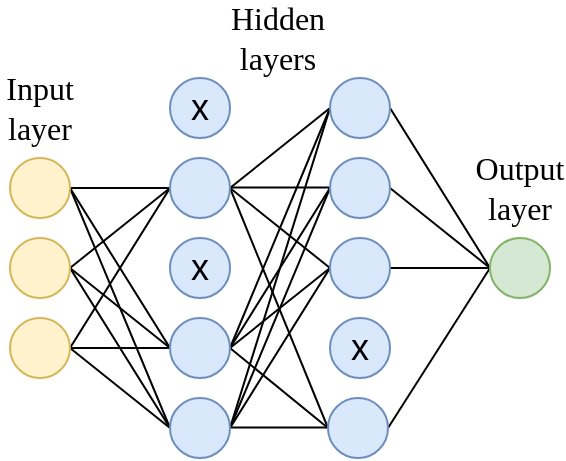 <mxfile version="13.6.6" type="device"><diagram id="wyvYSxyy9mP0nuuE5lwd" name="Page-1"><mxGraphModel dx="813" dy="437" grid="1" gridSize="10" guides="1" tooltips="1" connect="1" arrows="1" fold="1" page="1" pageScale="1" pageWidth="827" pageHeight="1169" math="1" shadow="0" extFonts="Old Standard TT^https://fonts.googleapis.com/css?family=Old+Standard+TT"><root><mxCell id="0"/><mxCell id="1" parent="0"/><mxCell id="2ZrUHVWWdNkFMq_4CjiW-25" value="" style="endArrow=none;html=1;strokeColor=#000000;exitX=1;exitY=0.5;exitDx=0;exitDy=0;entryX=0;entryY=0.5;entryDx=0;entryDy=0;" parent="1" source="2ZrUHVWWdNkFMq_4CjiW-1" target="2ZrUHVWWdNkFMq_4CjiW-11" edge="1"><mxGeometry width="50" height="50" relative="1" as="geometry"><mxPoint x="280" y="275" as="sourcePoint"/><mxPoint x="330" y="235" as="targetPoint"/></mxGeometry></mxCell><mxCell id="2ZrUHVWWdNkFMq_4CjiW-27" value="" style="endArrow=none;html=1;strokeColor=#000000;exitX=1;exitY=0.5;exitDx=0;exitDy=0;entryX=0;entryY=0.5;entryDx=0;entryDy=0;" parent="1" source="2ZrUHVWWdNkFMq_4CjiW-1" target="2ZrUHVWWdNkFMq_4CjiW-9" edge="1"><mxGeometry width="50" height="50" relative="1" as="geometry"><mxPoint x="280" y="275" as="sourcePoint"/><mxPoint x="330" y="315" as="targetPoint"/></mxGeometry></mxCell><mxCell id="2ZrUHVWWdNkFMq_4CjiW-28" value="" style="endArrow=none;html=1;strokeColor=#000000;exitX=1;exitY=0.5;exitDx=0;exitDy=0;entryX=0;entryY=0.5;entryDx=0;entryDy=0;" parent="1" source="2ZrUHVWWdNkFMq_4CjiW-1" target="2ZrUHVWWdNkFMq_4CjiW-8" edge="1"><mxGeometry width="50" height="50" relative="1" as="geometry"><mxPoint x="280" y="275" as="sourcePoint"/><mxPoint x="330" y="355" as="targetPoint"/></mxGeometry></mxCell><mxCell id="2ZrUHVWWdNkFMq_4CjiW-43" value="" style="endArrow=none;html=1;strokeColor=#000000;exitX=1;exitY=0.5;exitDx=0;exitDy=0;entryX=0;entryY=0.5;entryDx=0;entryDy=0;" parent="1" source="2ZrUHVWWdNkFMq_4CjiW-2" target="2ZrUHVWWdNkFMq_4CjiW-11" edge="1"><mxGeometry width="50" height="50" relative="1" as="geometry"><mxPoint x="280" y="435" as="sourcePoint"/><mxPoint x="330" y="235" as="targetPoint"/></mxGeometry></mxCell><mxCell id="2ZrUHVWWdNkFMq_4CjiW-45" value="" style="endArrow=none;html=1;strokeColor=#000000;exitX=1;exitY=0.5;exitDx=0;exitDy=0;entryX=0;entryY=0.5;entryDx=0;entryDy=0;" parent="1" source="2ZrUHVWWdNkFMq_4CjiW-2" target="2ZrUHVWWdNkFMq_4CjiW-9" edge="1"><mxGeometry width="50" height="50" relative="1" as="geometry"><mxPoint x="280" y="315" as="sourcePoint"/><mxPoint x="330" y="315" as="targetPoint"/></mxGeometry></mxCell><mxCell id="2ZrUHVWWdNkFMq_4CjiW-46" value="" style="endArrow=none;html=1;strokeColor=#000000;exitX=1;exitY=0.5;exitDx=0;exitDy=0;entryX=0;entryY=0.5;entryDx=0;entryDy=0;" parent="1" source="2ZrUHVWWdNkFMq_4CjiW-2" target="2ZrUHVWWdNkFMq_4CjiW-8" edge="1"><mxGeometry width="50" height="50" relative="1" as="geometry"><mxPoint x="280" y="315" as="sourcePoint"/><mxPoint x="330" y="355" as="targetPoint"/></mxGeometry></mxCell><mxCell id="2ZrUHVWWdNkFMq_4CjiW-49" value="" style="endArrow=none;html=1;strokeColor=#000000;exitX=1;exitY=0.5;exitDx=0;exitDy=0;entryX=0;entryY=0.5;entryDx=0;entryDy=0;" parent="1" source="2ZrUHVWWdNkFMq_4CjiW-3" target="2ZrUHVWWdNkFMq_4CjiW-11" edge="1"><mxGeometry width="50" height="50" relative="1" as="geometry"><mxPoint x="280" y="355" as="sourcePoint"/><mxPoint x="330" y="235" as="targetPoint"/></mxGeometry></mxCell><mxCell id="2ZrUHVWWdNkFMq_4CjiW-51" value="" style="endArrow=none;html=1;strokeColor=#000000;exitX=1;exitY=0.5;exitDx=0;exitDy=0;entryX=0;entryY=0.5;entryDx=0;entryDy=0;" parent="1" source="2ZrUHVWWdNkFMq_4CjiW-3" target="2ZrUHVWWdNkFMq_4CjiW-9" edge="1"><mxGeometry width="50" height="50" relative="1" as="geometry"><mxPoint x="280" y="355" as="sourcePoint"/><mxPoint x="330" y="315" as="targetPoint"/></mxGeometry></mxCell><mxCell id="2ZrUHVWWdNkFMq_4CjiW-52" value="" style="endArrow=none;html=1;strokeColor=#000000;exitX=1;exitY=0.5;exitDx=0;exitDy=0;entryX=0;entryY=0.5;entryDx=0;entryDy=0;" parent="1" source="2ZrUHVWWdNkFMq_4CjiW-3" target="2ZrUHVWWdNkFMq_4CjiW-8" edge="1"><mxGeometry width="50" height="50" relative="1" as="geometry"><mxPoint x="280" y="355" as="sourcePoint"/><mxPoint x="330" y="355" as="targetPoint"/></mxGeometry></mxCell><mxCell id="2ZrUHVWWdNkFMq_4CjiW-67" value="" style="endArrow=none;html=1;strokeColor=#000000;exitX=1;exitY=0.5;exitDx=0;exitDy=0;entryX=0;entryY=0.5;entryDx=0;entryDy=0;" parent="1" source="2ZrUHVWWdNkFMq_4CjiW-13" target="2ZrUHVWWdNkFMq_4CjiW-21" edge="1"><mxGeometry width="50" height="50" relative="1" as="geometry"><mxPoint x="280" y="435" as="sourcePoint"/><mxPoint x="330" y="475" as="targetPoint"/></mxGeometry></mxCell><mxCell id="2ZrUHVWWdNkFMq_4CjiW-68" value="" style="endArrow=none;html=1;strokeColor=#000000;exitX=1;exitY=0.5;exitDx=0;exitDy=0;entryX=0;entryY=0.5;entryDx=0;entryDy=0;" parent="1" source="2ZrUHVWWdNkFMq_4CjiW-14" target="2ZrUHVWWdNkFMq_4CjiW-21" edge="1"><mxGeometry width="50" height="50" relative="1" as="geometry"><mxPoint x="440" y="235" as="sourcePoint"/><mxPoint x="490" y="355" as="targetPoint"/></mxGeometry></mxCell><mxCell id="2ZrUHVWWdNkFMq_4CjiW-69" value="" style="endArrow=none;html=1;strokeColor=#000000;exitX=1;exitY=0.5;exitDx=0;exitDy=0;entryX=0;entryY=0.5;entryDx=0;entryDy=0;" parent="1" source="2ZrUHVWWdNkFMq_4CjiW-15" target="2ZrUHVWWdNkFMq_4CjiW-21" edge="1"><mxGeometry width="50" height="50" relative="1" as="geometry"><mxPoint x="440" y="275" as="sourcePoint"/><mxPoint x="490" y="355" as="targetPoint"/></mxGeometry></mxCell><mxCell id="2ZrUHVWWdNkFMq_4CjiW-71" value="" style="endArrow=none;html=1;strokeColor=#000000;exitX=1;exitY=0.5;exitDx=0;exitDy=0;entryX=0;entryY=0.5;entryDx=0;entryDy=0;" parent="1" source="2ZrUHVWWdNkFMq_4CjiW-17" target="2ZrUHVWWdNkFMq_4CjiW-21" edge="1"><mxGeometry width="50" height="50" relative="1" as="geometry"><mxPoint x="440" y="355" as="sourcePoint"/><mxPoint x="490" y="355" as="targetPoint"/></mxGeometry></mxCell><mxCell id="2ZrUHVWWdNkFMq_4CjiW-75" value="" style="endArrow=none;html=1;strokeColor=#000000;exitX=1;exitY=0.5;exitDx=0;exitDy=0;entryX=0;entryY=0.5;entryDx=0;entryDy=0;" parent="1" edge="1"><mxGeometry width="50" height="50" relative="1" as="geometry"><mxPoint x="350" y="264.76" as="sourcePoint"/><mxPoint x="400" y="264.76" as="targetPoint"/></mxGeometry></mxCell><mxCell id="2ZrUHVWWdNkFMq_4CjiW-78" value="" style="endArrow=none;html=1;strokeColor=#000000;exitX=1;exitY=0.5;exitDx=0;exitDy=0;entryX=0;entryY=0.5;entryDx=0;entryDy=0;" parent="1" edge="1"><mxGeometry width="50" height="50" relative="1" as="geometry"><mxPoint x="350" y="384.76" as="sourcePoint"/><mxPoint x="400" y="384.76" as="targetPoint"/></mxGeometry></mxCell><mxCell id="2ZrUHVWWdNkFMq_4CjiW-84" value="" style="endArrow=none;html=1;strokeColor=#000000;exitX=1;exitY=0.5;exitDx=0;exitDy=0;entryX=0;entryY=0.5;entryDx=0;entryDy=0;" parent="1" source="2ZrUHVWWdNkFMq_4CjiW-9" target="2ZrUHVWWdNkFMq_4CjiW-15" edge="1"><mxGeometry width="50" height="50" relative="1" as="geometry"><mxPoint x="360" y="395" as="sourcePoint"/><mxPoint x="410" y="355" as="targetPoint"/></mxGeometry></mxCell><mxCell id="2ZrUHVWWdNkFMq_4CjiW-86" value="" style="endArrow=none;html=1;strokeColor=#000000;exitX=1;exitY=0.5;exitDx=0;exitDy=0;entryX=0;entryY=0.5;entryDx=0;entryDy=0;" parent="1" source="2ZrUHVWWdNkFMq_4CjiW-11" target="2ZrUHVWWdNkFMq_4CjiW-13" edge="1"><mxGeometry width="50" height="50" relative="1" as="geometry"><mxPoint x="360" y="315" as="sourcePoint"/><mxPoint x="410" y="275" as="targetPoint"/></mxGeometry></mxCell><mxCell id="2ZrUHVWWdNkFMq_4CjiW-88" value="" style="endArrow=none;html=1;strokeColor=#000000;exitX=1;exitY=0.5;exitDx=0;exitDy=0;entryX=0;entryY=0.5;entryDx=0;entryDy=0;" parent="1" source="2ZrUHVWWdNkFMq_4CjiW-11" target="2ZrUHVWWdNkFMq_4CjiW-15" edge="1"><mxGeometry width="50" height="50" relative="1" as="geometry"><mxPoint x="360" y="235" as="sourcePoint"/><mxPoint x="410" y="275" as="targetPoint"/></mxGeometry></mxCell><mxCell id="2ZrUHVWWdNkFMq_4CjiW-90" value="" style="endArrow=none;html=1;strokeColor=#000000;exitX=1;exitY=0.5;exitDx=0;exitDy=0;entryX=0;entryY=0.5;entryDx=0;entryDy=0;" parent="1" source="2ZrUHVWWdNkFMq_4CjiW-9" target="2ZrUHVWWdNkFMq_4CjiW-17" edge="1"><mxGeometry width="50" height="50" relative="1" as="geometry"><mxPoint x="360" y="315" as="sourcePoint"/><mxPoint x="410" y="355" as="targetPoint"/></mxGeometry></mxCell><mxCell id="2ZrUHVWWdNkFMq_4CjiW-101" value="" style="endArrow=none;html=1;strokeColor=#000000;exitX=1;exitY=0.5;exitDx=0;exitDy=0;entryX=0;entryY=0.5;entryDx=0;entryDy=0;" parent="1" source="2ZrUHVWWdNkFMq_4CjiW-11" target="2ZrUHVWWdNkFMq_4CjiW-17" edge="1"><mxGeometry width="50" height="50" relative="1" as="geometry"><mxPoint x="360" y="275" as="sourcePoint"/><mxPoint x="410" y="355" as="targetPoint"/></mxGeometry></mxCell><mxCell id="2ZrUHVWWdNkFMq_4CjiW-109" value="" style="endArrow=none;html=1;strokeColor=#000000;exitX=1;exitY=0.5;exitDx=0;exitDy=0;entryX=0;entryY=0.5;entryDx=0;entryDy=0;" parent="1" source="2ZrUHVWWdNkFMq_4CjiW-9" target="2ZrUHVWWdNkFMq_4CjiW-13" edge="1"><mxGeometry width="50" height="50" relative="1" as="geometry"><mxPoint x="360" y="315" as="sourcePoint"/><mxPoint x="410" y="475" as="targetPoint"/></mxGeometry></mxCell><mxCell id="2ZrUHVWWdNkFMq_4CjiW-110" value="" style="endArrow=none;html=1;strokeColor=#000000;exitX=1;exitY=0.5;exitDx=0;exitDy=0;entryX=0;entryY=0.5;entryDx=0;entryDy=0;" parent="1" source="2ZrUHVWWdNkFMq_4CjiW-9" target="2ZrUHVWWdNkFMq_4CjiW-14" edge="1"><mxGeometry width="50" height="50" relative="1" as="geometry"><mxPoint x="360" y="355" as="sourcePoint"/><mxPoint x="410" y="235" as="targetPoint"/></mxGeometry></mxCell><mxCell id="2ZrUHVWWdNkFMq_4CjiW-114" value="" style="endArrow=none;html=1;strokeColor=#000000;exitX=1;exitY=0.5;exitDx=0;exitDy=0;entryX=0;entryY=0.5;entryDx=0;entryDy=0;" parent="1" source="2ZrUHVWWdNkFMq_4CjiW-8" target="2ZrUHVWWdNkFMq_4CjiW-15" edge="1"><mxGeometry width="50" height="50" relative="1" as="geometry"><mxPoint x="360" y="395" as="sourcePoint"/><mxPoint x="410" y="475" as="targetPoint"/></mxGeometry></mxCell><mxCell id="2ZrUHVWWdNkFMq_4CjiW-115" value="" style="endArrow=none;html=1;strokeColor=#000000;exitX=1;exitY=0.5;exitDx=0;exitDy=0;entryX=0;entryY=0.5;entryDx=0;entryDy=0;" parent="1" source="2ZrUHVWWdNkFMq_4CjiW-8" target="2ZrUHVWWdNkFMq_4CjiW-14" edge="1"><mxGeometry width="50" height="50" relative="1" as="geometry"><mxPoint x="360" y="395" as="sourcePoint"/><mxPoint x="410" y="315" as="targetPoint"/></mxGeometry></mxCell><mxCell id="2ZrUHVWWdNkFMq_4CjiW-116" value="" style="endArrow=none;html=1;strokeColor=#000000;exitX=1;exitY=0.5;exitDx=0;exitDy=0;entryX=0;entryY=0.5;entryDx=0;entryDy=0;" parent="1" source="2ZrUHVWWdNkFMq_4CjiW-8" target="2ZrUHVWWdNkFMq_4CjiW-13" edge="1"><mxGeometry width="50" height="50" relative="1" as="geometry"><mxPoint x="360" y="395" as="sourcePoint"/><mxPoint x="410" y="275" as="targetPoint"/></mxGeometry></mxCell><mxCell id="wVoEas3Nscf-EZQ4JhxS-1" value="&lt;div style=&quot;font-size: 16px&quot;&gt;&lt;font style=&quot;font-size: 16px&quot;&gt;Input&lt;/font&gt;&lt;/div&gt;&lt;div style=&quot;font-size: 16px&quot;&gt;&lt;font style=&quot;font-size: 16px&quot;&gt;layer&lt;br&gt;&lt;/font&gt;&lt;/div&gt;" style="text;html=1;strokeColor=none;fillColor=none;align=center;verticalAlign=middle;whiteSpace=wrap;rounded=0;fontFamily=lmodern;" parent="1" vertex="1"><mxGeometry x="235" y="215" width="40" height="20" as="geometry"/></mxCell><mxCell id="wVoEas3Nscf-EZQ4JhxS-2" value="&lt;div style=&quot;font-size: 16px&quot;&gt;&lt;font style=&quot;font-size: 16px&quot;&gt;Hidden&lt;br&gt;&lt;/font&gt;&lt;/div&gt;&lt;div style=&quot;font-size: 16px&quot;&gt;&lt;font style=&quot;font-size: 16px&quot;&gt;layers&lt;br&gt;&lt;/font&gt;&lt;/div&gt;" style="text;html=1;strokeColor=none;fillColor=none;align=center;verticalAlign=middle;whiteSpace=wrap;rounded=0;fontFamily=lmodern;" parent="1" vertex="1"><mxGeometry x="349" y="180" width="50" height="20" as="geometry"/></mxCell><mxCell id="wVoEas3Nscf-EZQ4JhxS-3" value="&lt;div style=&quot;font-size: 16px&quot;&gt;&lt;font style=&quot;font-size: 16px&quot;&gt;Output&lt;/font&gt;&lt;/div&gt;&lt;div style=&quot;font-size: 16px&quot;&gt;&lt;font style=&quot;font-size: 16px&quot;&gt;layer&lt;br&gt;&lt;/font&gt;&lt;/div&gt;" style="text;html=1;strokeColor=none;fillColor=none;align=center;verticalAlign=middle;whiteSpace=wrap;rounded=0;fontFamily=lmodern;" parent="1" vertex="1"><mxGeometry x="475" y="255" width="40" height="20" as="geometry"/></mxCell><mxCell id="2ZrUHVWWdNkFMq_4CjiW-1" value="" style="ellipse;whiteSpace=wrap;html=1;aspect=fixed;fillColor=#fff2cc;strokeColor=#d6b656;" parent="1" vertex="1"><mxGeometry x="240" y="250" width="30" height="30" as="geometry"/></mxCell><mxCell id="2ZrUHVWWdNkFMq_4CjiW-2" value="" style="ellipse;whiteSpace=wrap;html=1;aspect=fixed;fillColor=#fff2cc;strokeColor=#d6b656;" parent="1" vertex="1"><mxGeometry x="240" y="290" width="30" height="30" as="geometry"/></mxCell><mxCell id="2ZrUHVWWdNkFMq_4CjiW-3" value="" style="ellipse;whiteSpace=wrap;html=1;aspect=fixed;fillColor=#fff2cc;strokeColor=#d6b656;" parent="1" vertex="1"><mxGeometry x="240" y="330" width="30" height="30" as="geometry"/></mxCell><mxCell id="2ZrUHVWWdNkFMq_4CjiW-8" value="" style="ellipse;whiteSpace=wrap;html=1;aspect=fixed;fillColor=#dae8fc;strokeColor=#6c8ebf;" parent="1" vertex="1"><mxGeometry x="320" y="370" width="30" height="30" as="geometry"/></mxCell><mxCell id="2ZrUHVWWdNkFMq_4CjiW-9" value="" style="ellipse;whiteSpace=wrap;html=1;aspect=fixed;fillColor=#dae8fc;strokeColor=#6c8ebf;" parent="1" vertex="1"><mxGeometry x="320" y="330" width="30" height="30" as="geometry"/></mxCell><mxCell id="2ZrUHVWWdNkFMq_4CjiW-10" value="&lt;font style=&quot;font-size: 18px&quot;&gt;x&lt;/font&gt;" style="ellipse;whiteSpace=wrap;html=1;aspect=fixed;fillColor=#dae8fc;strokeColor=#6c8ebf;" parent="1" vertex="1"><mxGeometry x="320" y="290" width="30" height="30" as="geometry"/></mxCell><mxCell id="2ZrUHVWWdNkFMq_4CjiW-11" value="" style="ellipse;whiteSpace=wrap;html=1;aspect=fixed;fillColor=#dae8fc;strokeColor=#6c8ebf;" parent="1" vertex="1"><mxGeometry x="320" y="250" width="30" height="30" as="geometry"/></mxCell><mxCell id="2ZrUHVWWdNkFMq_4CjiW-12" value="&lt;font style=&quot;font-size: 18px&quot;&gt;x&lt;/font&gt;" style="ellipse;whiteSpace=wrap;html=1;aspect=fixed;fillColor=#dae8fc;strokeColor=#6c8ebf;" parent="1" vertex="1"><mxGeometry x="320" y="210" width="30" height="30" as="geometry"/></mxCell><mxCell id="2ZrUHVWWdNkFMq_4CjiW-13" value="" style="ellipse;whiteSpace=wrap;html=1;aspect=fixed;fillColor=#dae8fc;strokeColor=#6c8ebf;" parent="1" vertex="1"><mxGeometry x="400" y="210" width="30" height="30" as="geometry"/></mxCell><mxCell id="2ZrUHVWWdNkFMq_4CjiW-14" value="" style="ellipse;whiteSpace=wrap;html=1;aspect=fixed;fillColor=#dae8fc;strokeColor=#6c8ebf;" parent="1" vertex="1"><mxGeometry x="400" y="250" width="30" height="30" as="geometry"/></mxCell><mxCell id="2ZrUHVWWdNkFMq_4CjiW-15" value="" style="ellipse;whiteSpace=wrap;html=1;aspect=fixed;fillColor=#dae8fc;strokeColor=#6c8ebf;" parent="1" vertex="1"><mxGeometry x="400" y="290" width="30" height="30" as="geometry"/></mxCell><mxCell id="2ZrUHVWWdNkFMq_4CjiW-16" value="&lt;font style=&quot;font-size: 18px&quot;&gt;x&lt;/font&gt;" style="ellipse;whiteSpace=wrap;html=1;aspect=fixed;fillColor=#dae8fc;strokeColor=#6c8ebf;" parent="1" vertex="1"><mxGeometry x="400" y="330" width="30" height="30" as="geometry"/></mxCell><mxCell id="2ZrUHVWWdNkFMq_4CjiW-17" value="" style="ellipse;whiteSpace=wrap;html=1;aspect=fixed;fillColor=#dae8fc;strokeColor=#6c8ebf;" parent="1" vertex="1"><mxGeometry x="399" y="370" width="30" height="30" as="geometry"/></mxCell><mxCell id="2ZrUHVWWdNkFMq_4CjiW-21" value="" style="ellipse;whiteSpace=wrap;html=1;aspect=fixed;fillColor=#d5e8d4;strokeColor=#82b366;" parent="1" vertex="1"><mxGeometry x="480" y="290" width="30" height="30" as="geometry"/></mxCell></root></mxGraphModel></diagram></mxfile>